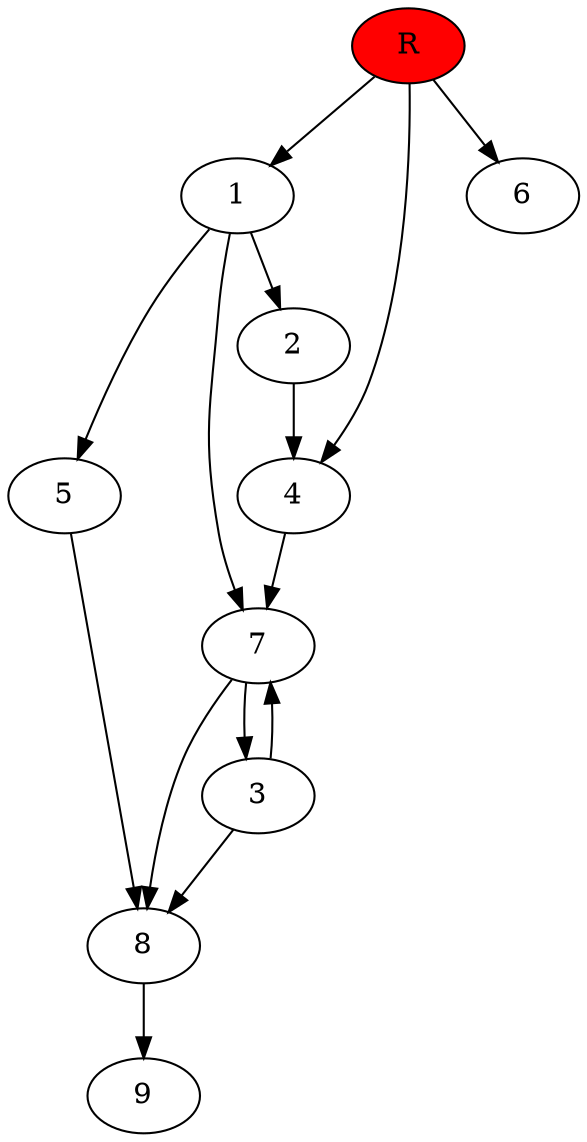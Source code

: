 digraph prb53037 {
	1
	2
	3
	4
	5
	6
	7
	8
	R [fillcolor="#ff0000" style=filled]
	1 -> 2
	1 -> 5
	1 -> 7
	2 -> 4
	3 -> 7
	3 -> 8
	4 -> 7
	5 -> 8
	7 -> 3
	7 -> 8
	8 -> 9
	R -> 1
	R -> 4
	R -> 6
}
